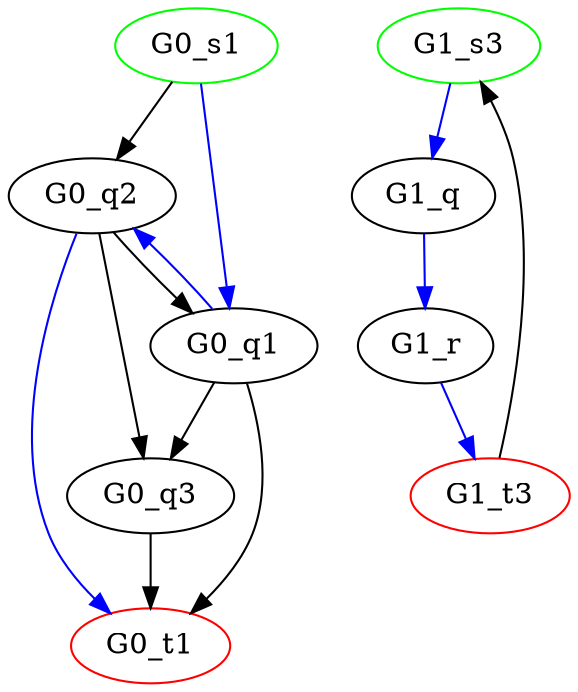 digraph G{
	subgraph 0{
		G0_s1 [initial=1,color=green];
		G0_s1->G0_q2;
		G0_t1 [final=1,color=red];
		G0_q1;
		G0_q1->G0_t1;
		G0_q1->G0_q3;
		G0_q2;
		G0_q2->G0_q1;
		G0_q2->G0_q3;
		G0_q3;
		G0_q3->G0_t1;
		G0_s1->G0_q1->G0_q2->G0_t1 [color=blue];
		label = "Graphe 0";
	}
	subgraph 1{
		G1_s3 [initial=1,color=green];
		G1_t3 [final=1,color=red];
		G1_t3->G1_s3;
		G1_q;
		G1_r;
		G1_s3->G1_q->G1_r->G1_t3 [color=blue];
		label = "Graphe 1";
	}
}
